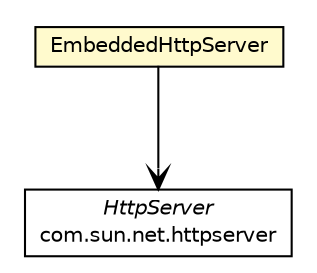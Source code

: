 #!/usr/local/bin/dot
#
# Class diagram 
# Generated by UMLGraph version R5_6_6-8-g8d7759 (http://www.umlgraph.org/)
#

digraph G {
	edge [fontname="Helvetica",fontsize=10,labelfontname="Helvetica",labelfontsize=10];
	node [fontname="Helvetica",fontsize=10,shape=plaintext];
	nodesep=0.25;
	ranksep=0.5;
	// org.dayatang.configuration.EmbeddedHttpServer
	c52 [label=<<table title="org.dayatang.configuration.EmbeddedHttpServer" border="0" cellborder="1" cellspacing="0" cellpadding="2" port="p" bgcolor="lemonChiffon" href="./EmbeddedHttpServer.html">
		<tr><td><table border="0" cellspacing="0" cellpadding="1">
<tr><td align="center" balign="center"> EmbeddedHttpServer </td></tr>
		</table></td></tr>
		</table>>, URL="./EmbeddedHttpServer.html", fontname="Helvetica", fontcolor="black", fontsize=10.0];
	// org.dayatang.configuration.EmbeddedHttpServer NAVASSOC com.sun.net.httpserver.HttpServer
	c52:p -> c60:p [taillabel="", label=" "headlabel="", fontname="Helvetica", fontcolor="black", fontsize=10.0, color="black", arrowhead=open];
	// com.sun.net.httpserver.HttpServer
	c60 [label=<<table title="com.sun.net.httpserver.HttpServer" border="0" cellborder="1" cellspacing="0" cellpadding="2" port="p" href="http://java.sun.com/j2se/1.4.2/docs/api/com/sun/net/httpserver/HttpServer.html">
		<tr><td><table border="0" cellspacing="0" cellpadding="1">
<tr><td align="center" balign="center"><font face="Helvetica-Oblique"> HttpServer </font></td></tr>
<tr><td align="center" balign="center"> com.sun.net.httpserver </td></tr>
		</table></td></tr>
		</table>>, URL="http://java.sun.com/j2se/1.4.2/docs/api/com/sun/net/httpserver/HttpServer.html", fontname="Helvetica", fontcolor="black", fontsize=10.0];
}


